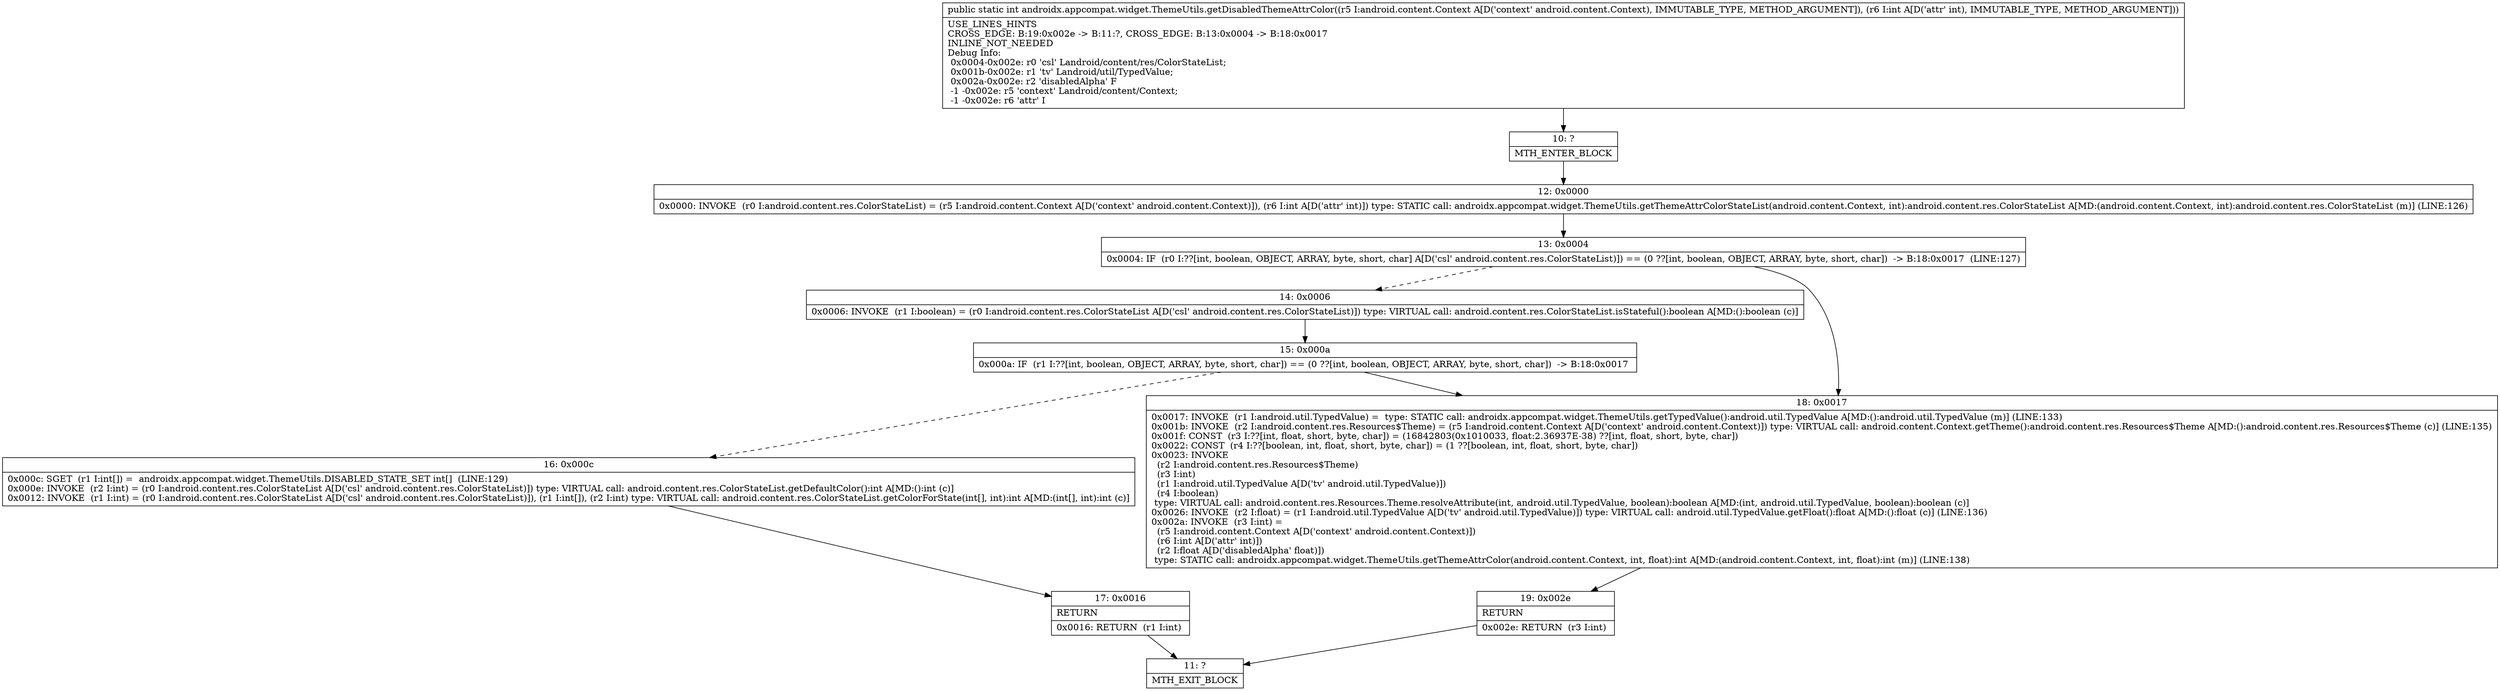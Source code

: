 digraph "CFG forandroidx.appcompat.widget.ThemeUtils.getDisabledThemeAttrColor(Landroid\/content\/Context;I)I" {
Node_10 [shape=record,label="{10\:\ ?|MTH_ENTER_BLOCK\l}"];
Node_12 [shape=record,label="{12\:\ 0x0000|0x0000: INVOKE  (r0 I:android.content.res.ColorStateList) = (r5 I:android.content.Context A[D('context' android.content.Context)]), (r6 I:int A[D('attr' int)]) type: STATIC call: androidx.appcompat.widget.ThemeUtils.getThemeAttrColorStateList(android.content.Context, int):android.content.res.ColorStateList A[MD:(android.content.Context, int):android.content.res.ColorStateList (m)] (LINE:126)\l}"];
Node_13 [shape=record,label="{13\:\ 0x0004|0x0004: IF  (r0 I:??[int, boolean, OBJECT, ARRAY, byte, short, char] A[D('csl' android.content.res.ColorStateList)]) == (0 ??[int, boolean, OBJECT, ARRAY, byte, short, char])  \-\> B:18:0x0017  (LINE:127)\l}"];
Node_14 [shape=record,label="{14\:\ 0x0006|0x0006: INVOKE  (r1 I:boolean) = (r0 I:android.content.res.ColorStateList A[D('csl' android.content.res.ColorStateList)]) type: VIRTUAL call: android.content.res.ColorStateList.isStateful():boolean A[MD:():boolean (c)]\l}"];
Node_15 [shape=record,label="{15\:\ 0x000a|0x000a: IF  (r1 I:??[int, boolean, OBJECT, ARRAY, byte, short, char]) == (0 ??[int, boolean, OBJECT, ARRAY, byte, short, char])  \-\> B:18:0x0017 \l}"];
Node_16 [shape=record,label="{16\:\ 0x000c|0x000c: SGET  (r1 I:int[]) =  androidx.appcompat.widget.ThemeUtils.DISABLED_STATE_SET int[]  (LINE:129)\l0x000e: INVOKE  (r2 I:int) = (r0 I:android.content.res.ColorStateList A[D('csl' android.content.res.ColorStateList)]) type: VIRTUAL call: android.content.res.ColorStateList.getDefaultColor():int A[MD:():int (c)]\l0x0012: INVOKE  (r1 I:int) = (r0 I:android.content.res.ColorStateList A[D('csl' android.content.res.ColorStateList)]), (r1 I:int[]), (r2 I:int) type: VIRTUAL call: android.content.res.ColorStateList.getColorForState(int[], int):int A[MD:(int[], int):int (c)]\l}"];
Node_17 [shape=record,label="{17\:\ 0x0016|RETURN\l|0x0016: RETURN  (r1 I:int) \l}"];
Node_11 [shape=record,label="{11\:\ ?|MTH_EXIT_BLOCK\l}"];
Node_18 [shape=record,label="{18\:\ 0x0017|0x0017: INVOKE  (r1 I:android.util.TypedValue) =  type: STATIC call: androidx.appcompat.widget.ThemeUtils.getTypedValue():android.util.TypedValue A[MD:():android.util.TypedValue (m)] (LINE:133)\l0x001b: INVOKE  (r2 I:android.content.res.Resources$Theme) = (r5 I:android.content.Context A[D('context' android.content.Context)]) type: VIRTUAL call: android.content.Context.getTheme():android.content.res.Resources$Theme A[MD:():android.content.res.Resources$Theme (c)] (LINE:135)\l0x001f: CONST  (r3 I:??[int, float, short, byte, char]) = (16842803(0x1010033, float:2.36937E\-38) ??[int, float, short, byte, char]) \l0x0022: CONST  (r4 I:??[boolean, int, float, short, byte, char]) = (1 ??[boolean, int, float, short, byte, char]) \l0x0023: INVOKE  \l  (r2 I:android.content.res.Resources$Theme)\l  (r3 I:int)\l  (r1 I:android.util.TypedValue A[D('tv' android.util.TypedValue)])\l  (r4 I:boolean)\l type: VIRTUAL call: android.content.res.Resources.Theme.resolveAttribute(int, android.util.TypedValue, boolean):boolean A[MD:(int, android.util.TypedValue, boolean):boolean (c)]\l0x0026: INVOKE  (r2 I:float) = (r1 I:android.util.TypedValue A[D('tv' android.util.TypedValue)]) type: VIRTUAL call: android.util.TypedValue.getFloat():float A[MD:():float (c)] (LINE:136)\l0x002a: INVOKE  (r3 I:int) = \l  (r5 I:android.content.Context A[D('context' android.content.Context)])\l  (r6 I:int A[D('attr' int)])\l  (r2 I:float A[D('disabledAlpha' float)])\l type: STATIC call: androidx.appcompat.widget.ThemeUtils.getThemeAttrColor(android.content.Context, int, float):int A[MD:(android.content.Context, int, float):int (m)] (LINE:138)\l}"];
Node_19 [shape=record,label="{19\:\ 0x002e|RETURN\l|0x002e: RETURN  (r3 I:int) \l}"];
MethodNode[shape=record,label="{public static int androidx.appcompat.widget.ThemeUtils.getDisabledThemeAttrColor((r5 I:android.content.Context A[D('context' android.content.Context), IMMUTABLE_TYPE, METHOD_ARGUMENT]), (r6 I:int A[D('attr' int), IMMUTABLE_TYPE, METHOD_ARGUMENT]))  | USE_LINES_HINTS\lCROSS_EDGE: B:19:0x002e \-\> B:11:?, CROSS_EDGE: B:13:0x0004 \-\> B:18:0x0017\lINLINE_NOT_NEEDED\lDebug Info:\l  0x0004\-0x002e: r0 'csl' Landroid\/content\/res\/ColorStateList;\l  0x001b\-0x002e: r1 'tv' Landroid\/util\/TypedValue;\l  0x002a\-0x002e: r2 'disabledAlpha' F\l  \-1 \-0x002e: r5 'context' Landroid\/content\/Context;\l  \-1 \-0x002e: r6 'attr' I\l}"];
MethodNode -> Node_10;Node_10 -> Node_12;
Node_12 -> Node_13;
Node_13 -> Node_14[style=dashed];
Node_13 -> Node_18;
Node_14 -> Node_15;
Node_15 -> Node_16[style=dashed];
Node_15 -> Node_18;
Node_16 -> Node_17;
Node_17 -> Node_11;
Node_18 -> Node_19;
Node_19 -> Node_11;
}

